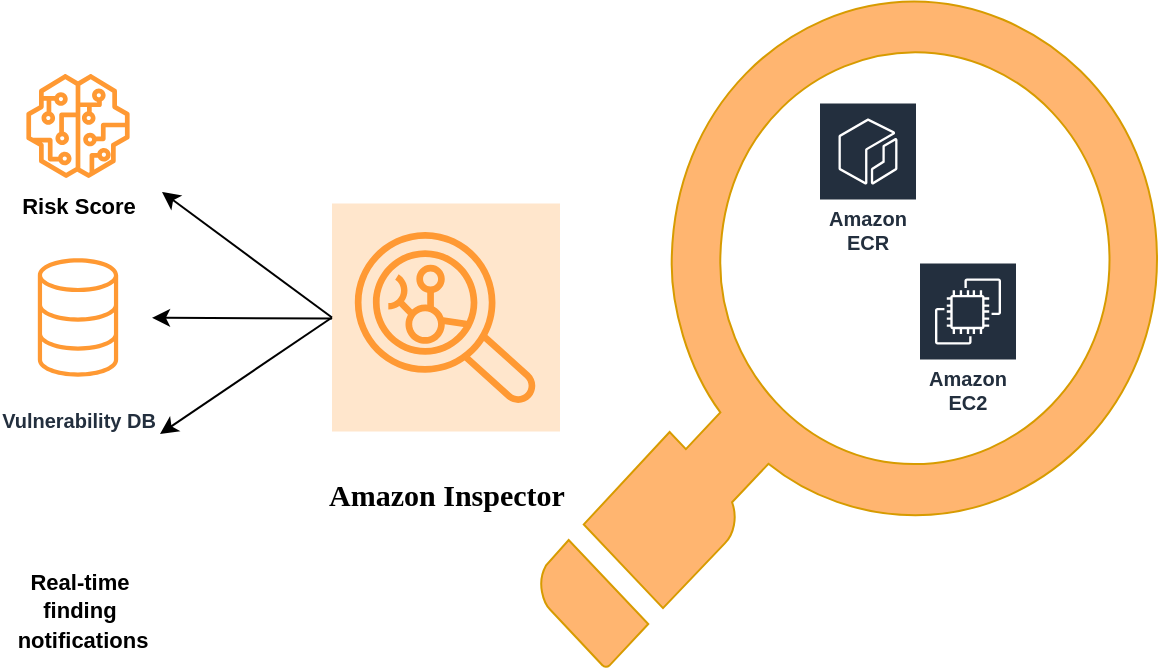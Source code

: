 <mxfile version="20.0.1" type="github">
  <diagram id="vfEqKP0jAzs9FGb_3GJn" name="Page-1">
    <mxGraphModel dx="1038" dy="585" grid="0" gridSize="10" guides="1" tooltips="1" connect="1" arrows="1" fold="1" page="1" pageScale="1" pageWidth="850" pageHeight="1100" math="0" shadow="0">
      <root>
        <mxCell id="0" />
        <mxCell id="1" parent="0" />
        <mxCell id="OLguAmvcdXXNK4KZTNF1-48" value="&lt;h4&gt;&lt;b&gt;&lt;font style=&quot;font-size: 15px;&quot;&gt;Amazon Inspector&lt;/font&gt;&lt;/b&gt;&lt;/h4&gt;" style="sketch=0;points=[[0,0,0],[0.25,0,0],[0.5,0,0],[0.75,0,0],[1,0,0],[0,1,0],[0.25,1,0],[0.5,1,0],[0.75,1,0],[1,1,0],[0,0.25,0],[0,0.5,0],[0,0.75,0],[1,0.25,0],[1,0.5,0],[1,0.75,0]];outlineConnect=0;gradientDirection=north;fillColor=#FFE6CC;strokeColor=#FF9933;dashed=0;verticalLabelPosition=bottom;verticalAlign=top;align=center;html=1;fontSize=12;fontStyle=0;aspect=fixed;shape=mxgraph.aws4.resourceIcon;resIcon=mxgraph.aws4.inspector;fontFamily=Times New Roman;" parent="1" vertex="1">
          <mxGeometry x="229" y="236.75" width="114" height="114" as="geometry" />
        </mxCell>
        <mxCell id="OLguAmvcdXXNK4KZTNF1-41" value="&lt;h2&gt;&lt;br&gt;&lt;/h2&gt;" style="shadow=0;dashed=0;html=1;strokeColor=#d79b00;fillColor=#FFB570;labelPosition=center;verticalLabelPosition=bottom;verticalAlign=top;align=center;outlineConnect=0;shape=mxgraph.veeam.magnifying_glass;pointerEvents=1;rotation=90;" parent="1" vertex="1">
          <mxGeometry x="319.75" y="147" width="333" height="310.5" as="geometry" />
        </mxCell>
        <mxCell id="OLguAmvcdXXNK4KZTNF1-39" value="Amazon ECR" style="sketch=0;outlineConnect=0;fontColor=#232F3E;gradientColor=none;strokeColor=#ffffff;fillColor=#232F3E;dashed=0;verticalLabelPosition=middle;verticalAlign=bottom;align=center;html=1;whiteSpace=wrap;fontSize=10;fontStyle=1;spacing=3;shape=mxgraph.aws4.productIcon;prIcon=mxgraph.aws4.ecr;" parent="1" vertex="1">
          <mxGeometry x="472" y="185.75" width="50" height="80" as="geometry" />
        </mxCell>
        <mxCell id="OLguAmvcdXXNK4KZTNF1-40" value="Amazon EC2" style="sketch=0;outlineConnect=0;fontColor=#232F3E;gradientColor=none;strokeColor=#ffffff;fillColor=#232F3E;dashed=0;verticalLabelPosition=middle;verticalAlign=bottom;align=center;html=1;whiteSpace=wrap;fontSize=10;fontStyle=1;spacing=3;shape=mxgraph.aws4.productIcon;prIcon=mxgraph.aws4.ec2;" parent="1" vertex="1">
          <mxGeometry x="522" y="265.75" width="50" height="80" as="geometry" />
        </mxCell>
        <mxCell id="OLguAmvcdXXNK4KZTNF1-44" value="" style="shape=image;html=1;verticalAlign=top;verticalLabelPosition=bottom;labelBackgroundColor=#ffffff;imageAspect=0;aspect=fixed;image=https://cdn0.iconfinder.com/data/icons/phosphor-fill-vol-4/256/repeat-fill-128.png;sketch=0;fontFamily=Helvetica;fillColor=#D99A5F;" parent="1" vertex="1">
          <mxGeometry x="308" y="191.75" width="128" height="128" as="geometry" />
        </mxCell>
        <mxCell id="3-Ij3V4TZJFEqoKEfNg9-1" value="" style="endArrow=classic;html=1;rounded=0;exitX=0;exitY=0.5;exitDx=0;exitDy=0;exitPerimeter=0;" edge="1" parent="1" source="OLguAmvcdXXNK4KZTNF1-48">
          <mxGeometry width="50" height="50" relative="1" as="geometry">
            <mxPoint x="141" y="306" as="sourcePoint" />
            <mxPoint x="144" y="231" as="targetPoint" />
          </mxGeometry>
        </mxCell>
        <mxCell id="3-Ij3V4TZJFEqoKEfNg9-2" value="" style="endArrow=classic;html=1;rounded=0;exitX=0;exitY=0.25;exitDx=0;exitDy=0;exitPerimeter=0;" edge="1" parent="1" target="3-Ij3V4TZJFEqoKEfNg9-6">
          <mxGeometry width="50" height="50" relative="1" as="geometry">
            <mxPoint x="229" y="294.25" as="sourcePoint" />
            <mxPoint x="139" y="288" as="targetPoint" />
          </mxGeometry>
        </mxCell>
        <mxCell id="3-Ij3V4TZJFEqoKEfNg9-3" value="" style="endArrow=classic;html=1;rounded=0;exitX=0;exitY=0.5;exitDx=0;exitDy=0;exitPerimeter=0;" edge="1" parent="1" source="OLguAmvcdXXNK4KZTNF1-48">
          <mxGeometry width="50" height="50" relative="1" as="geometry">
            <mxPoint x="229" y="322.25" as="sourcePoint" />
            <mxPoint x="143" y="352" as="targetPoint" />
          </mxGeometry>
        </mxCell>
        <mxCell id="3-Ij3V4TZJFEqoKEfNg9-4" value="&lt;b&gt;&lt;font style=&quot;font-size: 11px;&quot;&gt;Risk Score&lt;/font&gt;&lt;/b&gt;" style="sketch=0;outlineConnect=0;fillColor=#FF9933;strokeColor=#d79b00;dashed=0;verticalLabelPosition=bottom;verticalAlign=top;align=center;html=1;fontSize=12;fontStyle=0;aspect=fixed;pointerEvents=1;shape=mxgraph.aws4.sagemaker_model;" vertex="1" parent="1">
          <mxGeometry x="76" y="172" width="52" height="52" as="geometry" />
        </mxCell>
        <mxCell id="3-Ij3V4TZJFEqoKEfNg9-5" value="&lt;b style=&quot;font-size: 11px;&quot;&gt;Real-time&amp;nbsp;&lt;br&gt;finding&amp;nbsp;&lt;br&gt;notifications&lt;/b&gt;" style="shape=image;html=1;verticalAlign=top;verticalLabelPosition=bottom;labelBackgroundColor=#ffffff;imageAspect=0;aspect=fixed;image=https://cdn2.iconfinder.com/data/icons/bitsies/128/Alarm-128.png" vertex="1" parent="1">
          <mxGeometry x="80" y="364" width="48" height="48" as="geometry" />
        </mxCell>
        <mxCell id="3-Ij3V4TZJFEqoKEfNg9-6" value="&lt;b&gt;&lt;font style=&quot;font-size: 10px;&quot;&gt;Vulnerability DB&lt;/font&gt;&lt;/b&gt;" style="sketch=0;points=[[0,0,0],[0.25,0,0],[0.5,0,0],[0.75,0,0],[1,0,0],[0,1,0],[0.25,1,0],[0.5,1,0],[0.75,1,0],[1,1,0],[0,0.25,0],[0,0.5,0],[0,0.75,0],[1,0.25,0],[1,0.5,0],[1,0.75,0]];outlineConnect=0;fontColor=#232F3E;gradientColor=none;gradientDirection=north;fillColor=#FFFFFF;strokeColor=#FF9933;dashed=0;verticalLabelPosition=bottom;verticalAlign=top;align=center;html=1;fontSize=12;fontStyle=0;aspect=fixed;shape=mxgraph.aws4.resourceIcon;resIcon=mxgraph.aws4.database;" vertex="1" parent="1">
          <mxGeometry x="65" y="256.75" width="74" height="74" as="geometry" />
        </mxCell>
      </root>
    </mxGraphModel>
  </diagram>
</mxfile>
